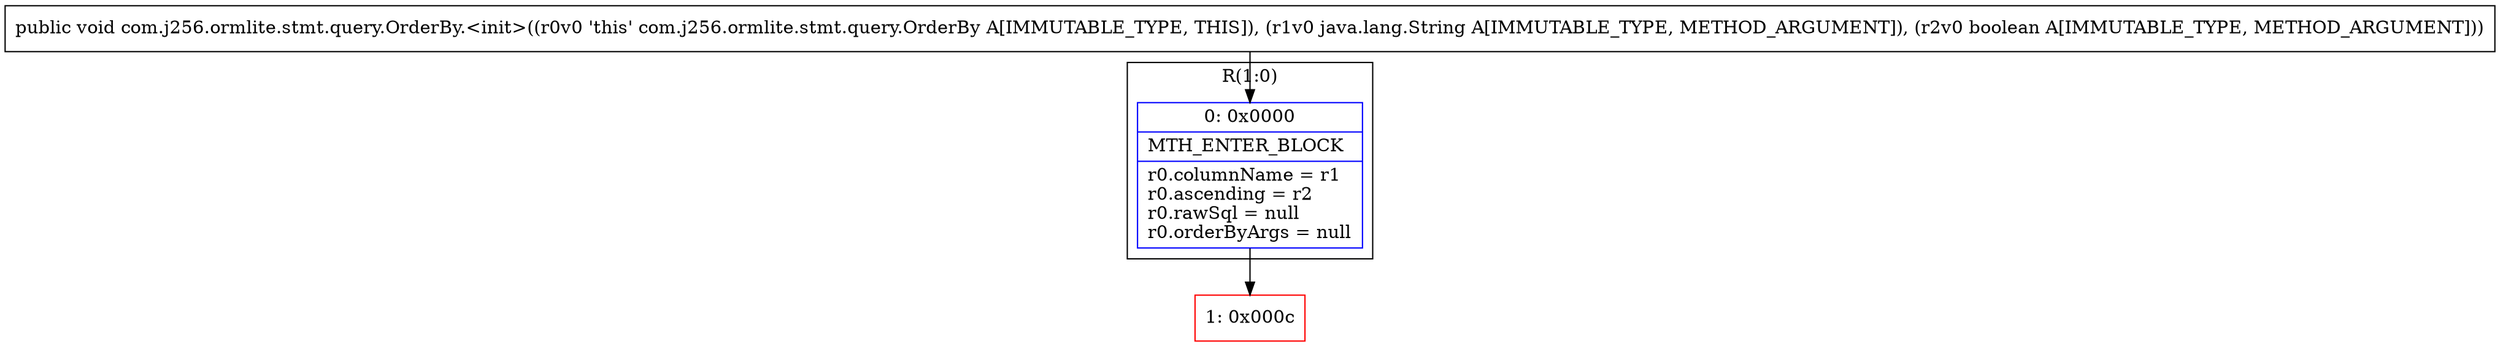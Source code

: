 digraph "CFG forcom.j256.ormlite.stmt.query.OrderBy.\<init\>(Ljava\/lang\/String;Z)V" {
subgraph cluster_Region_147853876 {
label = "R(1:0)";
node [shape=record,color=blue];
Node_0 [shape=record,label="{0\:\ 0x0000|MTH_ENTER_BLOCK\l|r0.columnName = r1\lr0.ascending = r2\lr0.rawSql = null\lr0.orderByArgs = null\l}"];
}
Node_1 [shape=record,color=red,label="{1\:\ 0x000c}"];
MethodNode[shape=record,label="{public void com.j256.ormlite.stmt.query.OrderBy.\<init\>((r0v0 'this' com.j256.ormlite.stmt.query.OrderBy A[IMMUTABLE_TYPE, THIS]), (r1v0 java.lang.String A[IMMUTABLE_TYPE, METHOD_ARGUMENT]), (r2v0 boolean A[IMMUTABLE_TYPE, METHOD_ARGUMENT])) }"];
MethodNode -> Node_0;
Node_0 -> Node_1;
}

